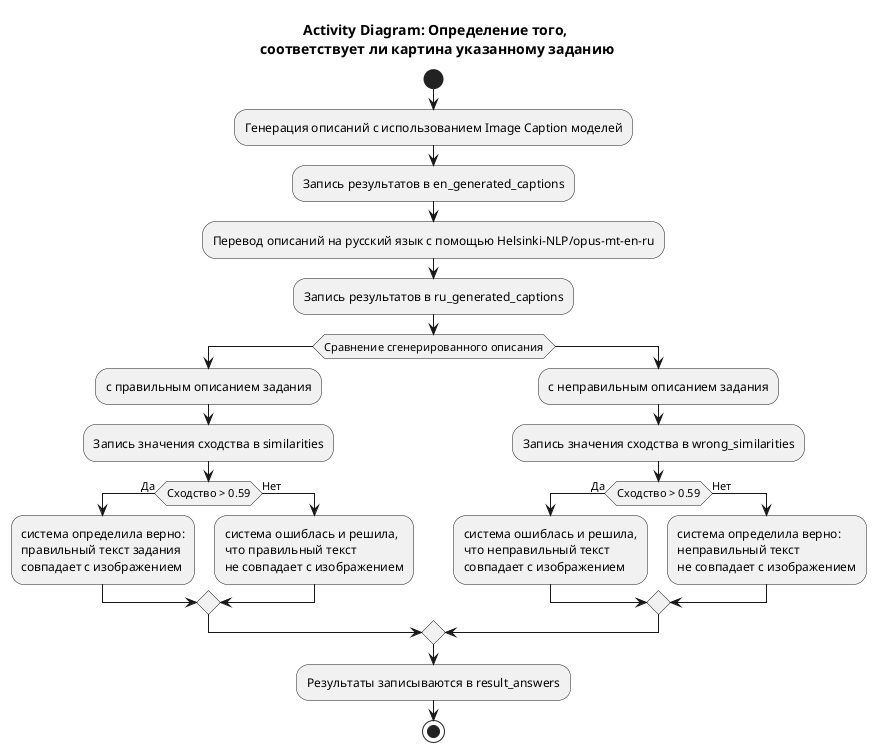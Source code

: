 @startuml

title Activity Diagram: Определение того, \nсоответствует ли картина указанному заданию

start
:Генерация описаний с использованием Image Caption моделей;
:Запись результатов в en_generated_captions;
:Перевод описаний на русский язык с помощью Helsinki-NLP/opus-mt-en-ru;
:Запись результатов в ru_generated_captions;
if (Сравнение сгенерированного описания)
  :с правильным описанием задания;
  :Запись значения сходства в similarities;
  if (Сходство > 0.59) then (Да)
     :система определила верно:\nправильный текст задания\nсовпадает с изображением;
   else (Нет)
     :система ошиблась и решила,\nчто правильный текст\nне совпадает с изображением;
   endif
else
  :с неправильным описанием задания;
  :Запись значения сходства в wrong_similarities;
  if (Сходство > 0.59) then (Да)
     :система ошиблась и решила,\nчто неправильный текст\nсовпадает с изображением;
   else (Нет)
     :система определила верно:\nнеправильный текст\nне совпадает с изображением;
   endif
endif
:Результаты записываются в result_answers;
stop

@enduml